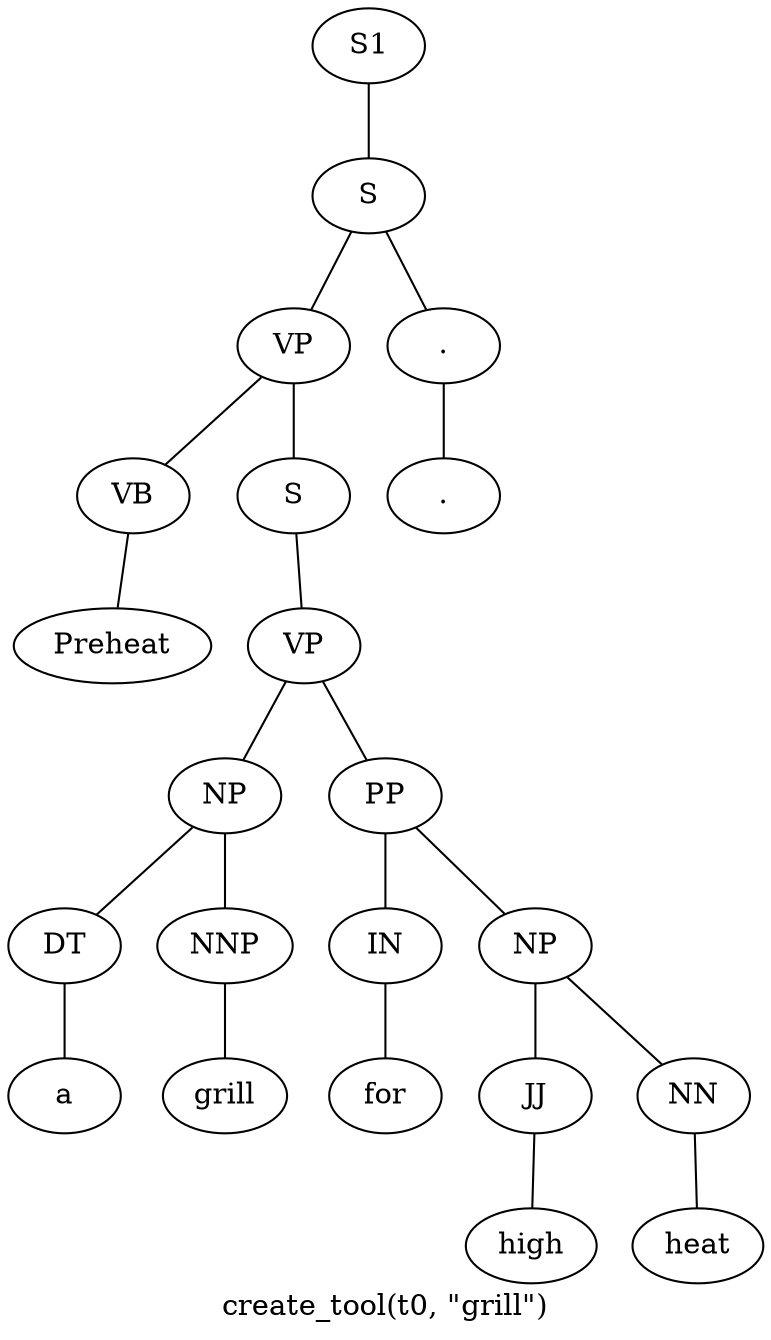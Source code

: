 graph SyntaxGraph {
	label = "create_tool(t0, \"grill\")";
	Node0 [label="S1"];
	Node1 [label="S"];
	Node2 [label="VP"];
	Node3 [label="VB"];
	Node4 [label="Preheat"];
	Node5 [label="S"];
	Node6 [label="VP"];
	Node7 [label="NP"];
	Node8 [label="DT"];
	Node9 [label="a"];
	Node10 [label="NNP"];
	Node11 [label="grill"];
	Node12 [label="PP"];
	Node13 [label="IN"];
	Node14 [label="for"];
	Node15 [label="NP"];
	Node16 [label="JJ"];
	Node17 [label="high"];
	Node18 [label="NN"];
	Node19 [label="heat"];
	Node20 [label="."];
	Node21 [label="."];

	Node0 -- Node1;
	Node1 -- Node2;
	Node1 -- Node20;
	Node2 -- Node3;
	Node2 -- Node5;
	Node3 -- Node4;
	Node5 -- Node6;
	Node6 -- Node7;
	Node6 -- Node12;
	Node7 -- Node8;
	Node7 -- Node10;
	Node8 -- Node9;
	Node10 -- Node11;
	Node12 -- Node13;
	Node12 -- Node15;
	Node13 -- Node14;
	Node15 -- Node16;
	Node15 -- Node18;
	Node16 -- Node17;
	Node18 -- Node19;
	Node20 -- Node21;
}